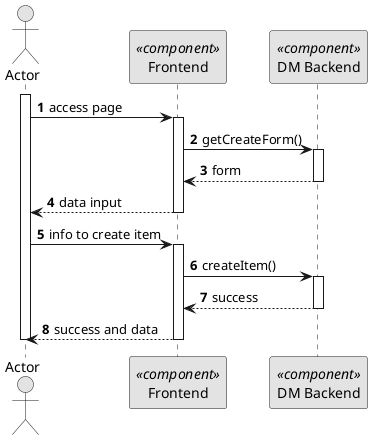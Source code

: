 @startuml
skinparam monochrome true
skinparam packageStyle rectangle
skinparam shadowing false

autonumber

actor "Actor" as AD
participant "Frontend" as FE <<component>>
participant "DM Backend" as BE <<component>>



activate AD
AD -> FE: access page
activate FE
FE -> BE: getCreateForm()
activate BE
BE --> FE: form
deactivate BE
FE --> AD : data input
deactivate FE
AD -> FE : info to create item
activate FE
FE -> BE : createItem()
activate BE
BE --> FE: success
deactivate BE
FE --> AD : success and data
deactivate FE
deactivate AD


@enduml